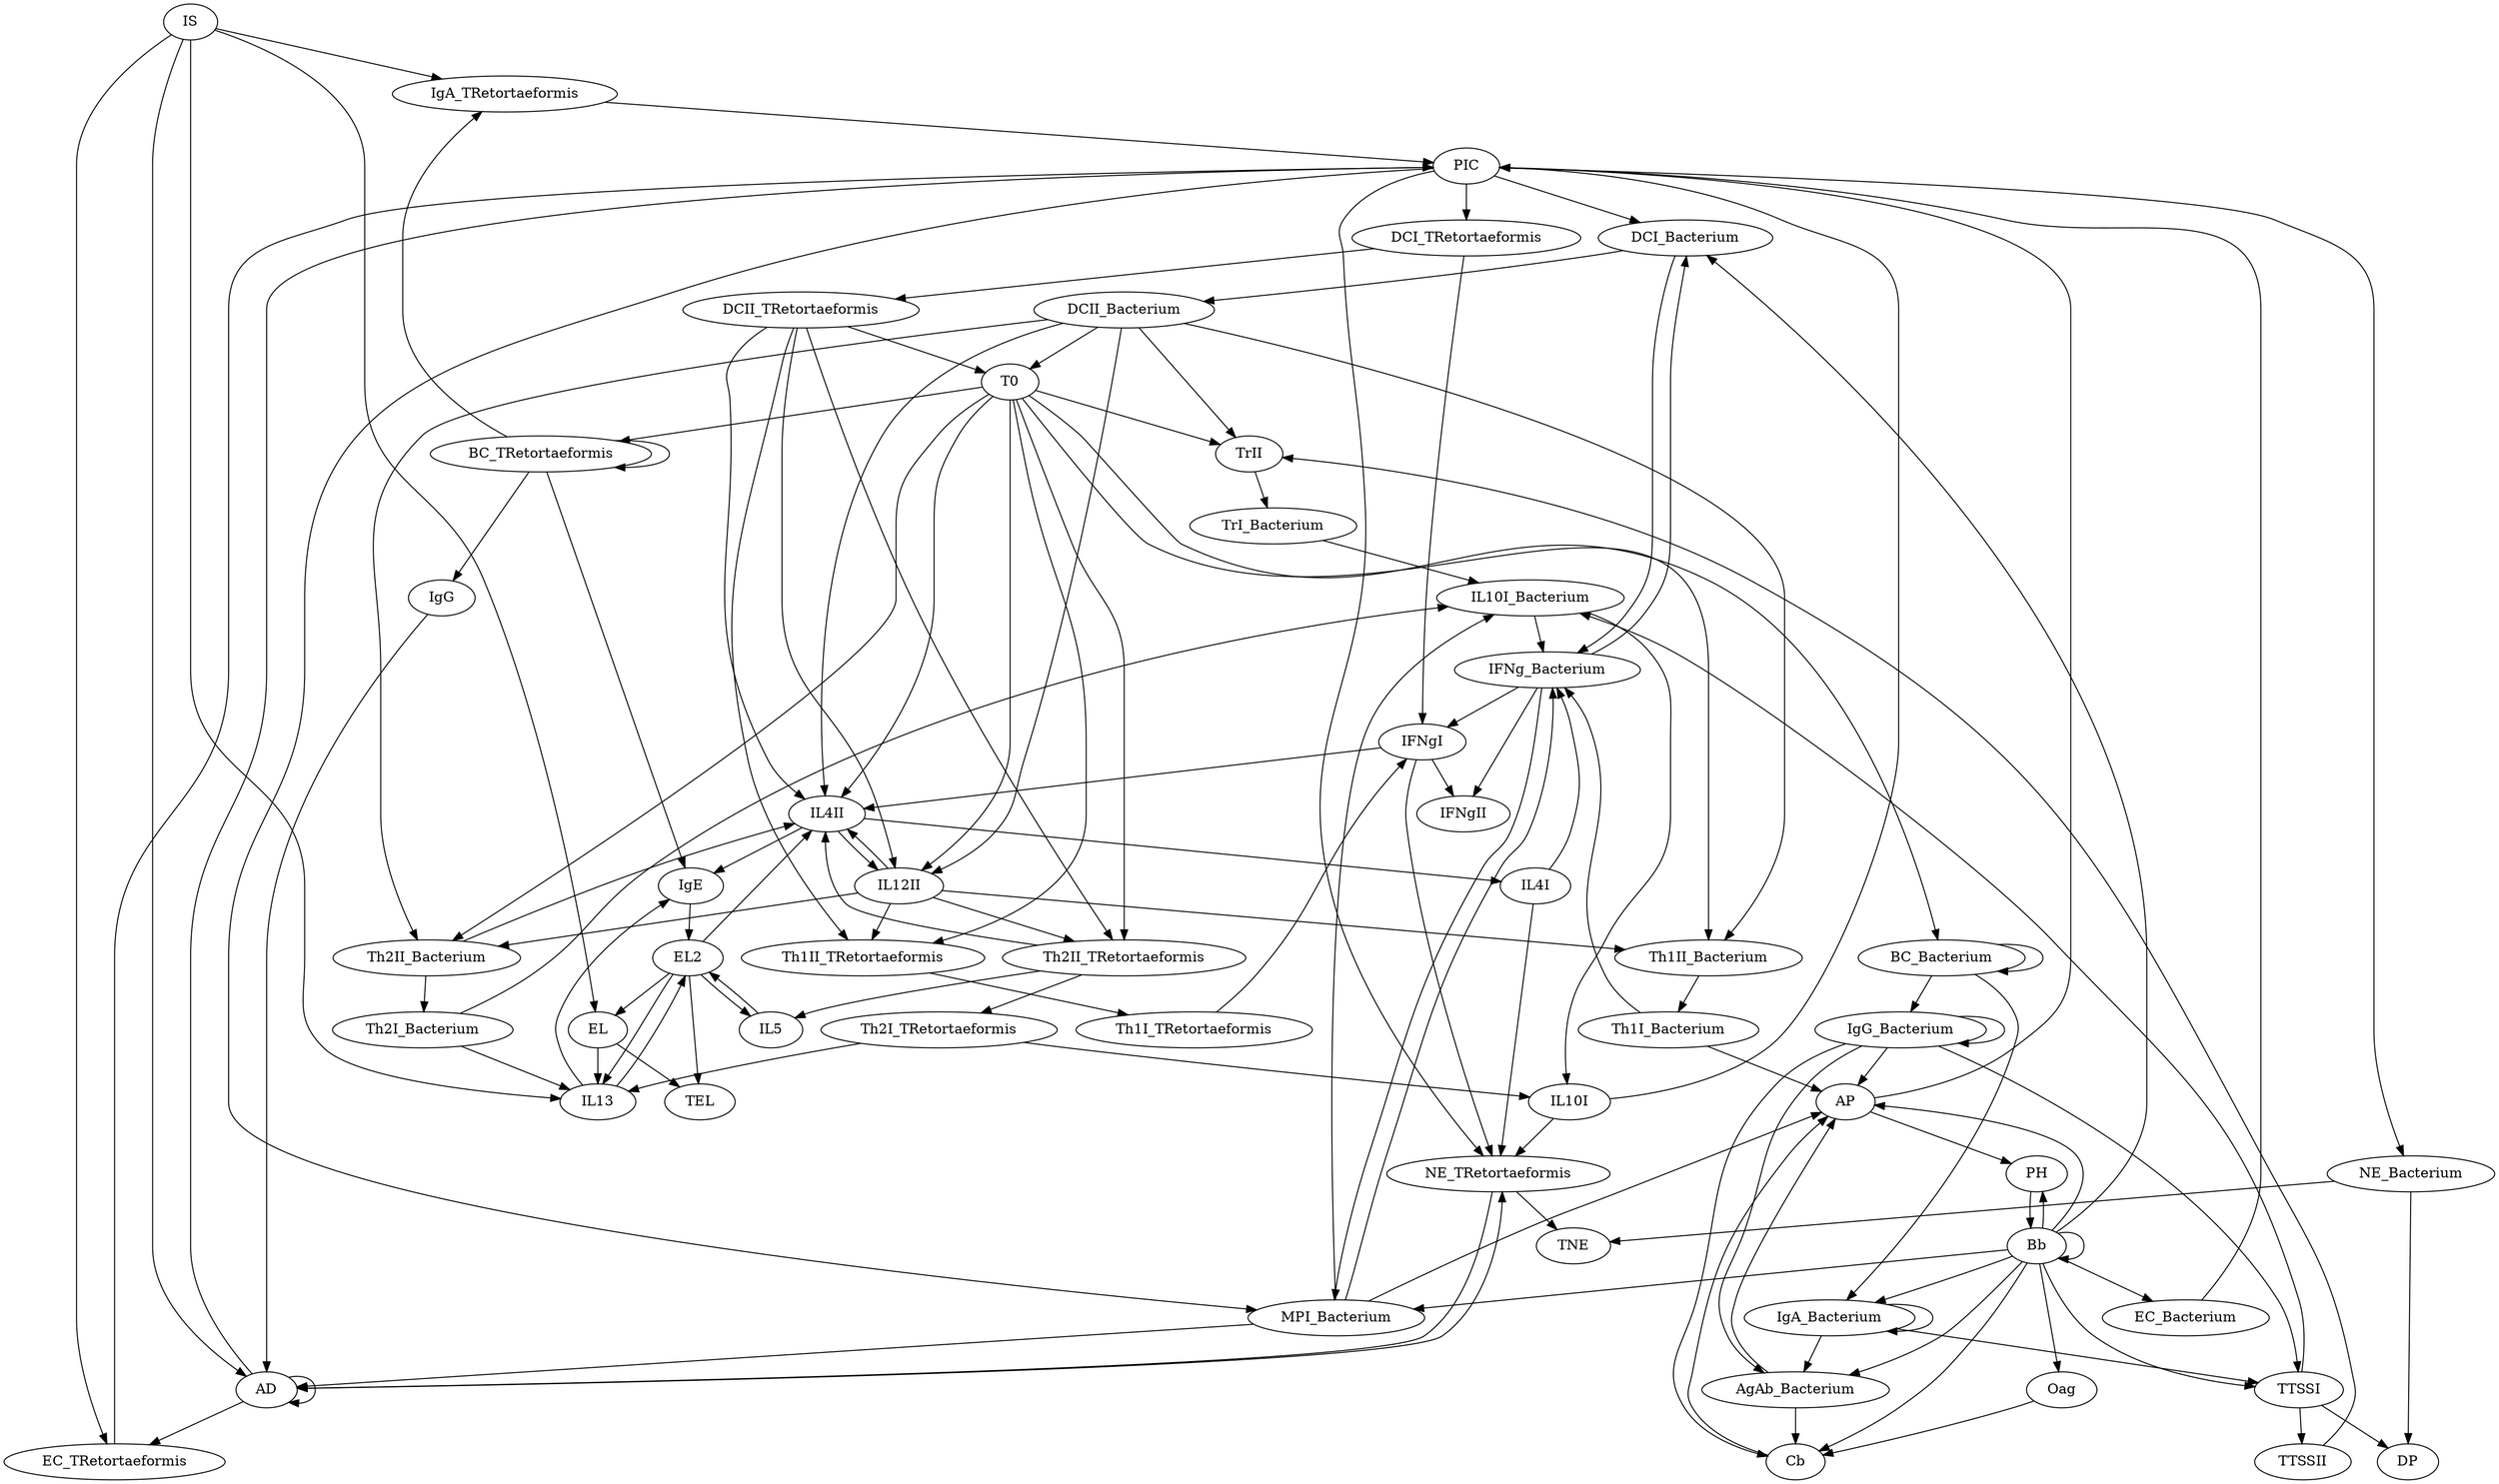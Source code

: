 digraph  {
" IgA_TRetortaeformis " [equation="  ( IS && (  (  ( BC_TRetortaeformis )  )  ) ) "];
" Bb " [equation="  (  ( Bb  ) && ! ( PH  )  ) "];
" DCI_Bacterium " [equation="  ( IFNg_Bacterium && (  (  ( Bb )  )  ) )  || ( PIC && (  (  ( Bb )  )  ) ) "];
" IL10I_Bacterium " [equation="  ( TrI_Bacterium )  || ( MPI_Bacterium )  || ( Th2I_Bacterium && (  (  ( TTSSI )  )  ) ) "];
" IL4I " [equation="  ( IL4II ) "];
" TrI_Bacterium " [equation="  ( TrII ) "];
" DCII_TRetortaeformis " [equation="  ( DCI_TRetortaeformis ) "];
" IFNgII " [equation="  ( IFNg_Bacterium )  || ( IFNgI ) "];
" DCII_Bacterium " [equation="  ( DCI_Bacterium ) "];
" TrII " [equation="  ( DCII_Bacterium && (  (  ( TTSSII )  )  && (  ( T0 )  )  ) ) "];
" AgAb_Bacterium " [equation="  ( IgA_Bacterium && (  (  ( Bb )  )  ) )  || ( IgG_Bacterium && (  (  ( Bb )  )  ) ) "];
" IL10I " [equation="  ( IL10I_Bacterium )  || ( Th2I_TRetortaeformis ) "];
" DCI_TRetortaeformis " [equation="  ( PIC ) "];
" Th1I_Bacterium " [equation="  ( Th1II_Bacterium ) "];
" EC_Bacterium " [equation="  ( Bb ) "];
" BC_TRetortaeformis " [equation="  ( BC_TRetortaeformis )  || ( T0 ) "];
" AP " [equation="  ( AgAb_Bacterium && (  (  ( Th1I_Bacterium && MPI_Bacterium )  )  && (  ( Bb )  )  ) )  || ( IgG_Bacterium && (  (  ( Bb )  )  && (  ( Cb )  )  && (  ( Th1I_Bacterium && MPI_Bacterium )  )  ) ) "];
" IFNg_Bacterium " [equation="  ( DCI_Bacterium )  || ( MPI_Bacterium )  || (  (  ( Th1I_Bacterium  ) && ! ( IL10I_Bacterium  )  ) && ! ( IL4I  )  ) "];
" Th2II_TRetortaeformis " [equation="  (  ( DCII_TRetortaeformis && (  (  ( T0 )  )  )  ) && ! ( IL12II  )  ) "];
" NE_Bacterium " [equation="  ( PIC ) "];
" DP " [equation="  ( NE_Bacterium && (  (  ( TTSSI )  )  ) ) "];
" IL4II " [equation="  ( EL2 )  || (  (  ( Th2II_Bacterium  ) && ! ( IFNgI  )  ) && ! ( IL12II  )  )  || (  (  ( Th2II_TRetortaeformis  ) && ! ( IFNgI  )  ) && ! ( IL12II  )  )  || (  (  ( DCII_Bacterium && (  (  ( T0 )  )  )  ) && ! ( IFNgI  )  ) && ! ( IL12II  )  )  || (  (  ( DCII_TRetortaeformis && (  (  ( T0 )  )  )  ) && ! ( IFNgI  )  ) && ! ( IL12II  )  ) "];
" Th1I_TRetortaeformis " [equation="  ( Th1II_TRetortaeformis ) "];
" Cb " [equation="  ( AgAb_Bacterium && (  (  ( IgG_Bacterium )  )  ) )  || (  ( Bb  ) && ! ( Oag  )  ) "];
" IgE " [equation="  ( IL13 && (  (  ( BC_TRetortaeformis )  )  ) )  || ( IL4II && (  (  ( BC_TRetortaeformis )  )  ) ) "];
" IL12II " [equation="  (  ( DCII_Bacterium && (  (  ( T0 )  )  )  ) && ! ( IL4II  )  )  || (  ( DCII_TRetortaeformis && (  (  ( T0 )  )  )  ) && ! ( IL4II  )  ) "];
" BC_Bacterium " [equation="  ( T0 )  || ( BC_Bacterium ) "];
" EC_TRetortaeformis " [equation="  ( IS )  || ( AD ) "];
" IL13 " [equation="  ( Th2I_Bacterium )  || ( Th2I_TRetortaeformis )  || ( EL2 )  || ( EL && (  (  ( IS )  )  ) ) "];
" EL2 " [equation="  ( IgE && (  (  ( IL5 )  )  ) )  || ( IL13 && (  (  ( IL5 )  )  ) ) "];
" TNE " [equation="  ( NE_TRetortaeformis )  || ( NE_Bacterium ) "];
" IgG " [equation="  ( BC_TRetortaeformis ) "];
" T0 " [equation="  ( DCII_Bacterium )  || ( DCII_TRetortaeformis ) "];
" TTSSI " [equation="  (  (  ( Bb  ) && ! ( IgG_Bacterium  )  ) && ! ( IgA_Bacterium  )  ) "];
" Th1II_TRetortaeformis " [equation="  ( DCII_TRetortaeformis && (  (  ( IL12II )  )  && (  ( DCII_TRetortaeformis )  )  && (  ( T0 )  )  ) ) "];
" MPI_Bacterium " [equation="  ( IFNg_Bacterium && (  (  ( Bb )  )  ) )  || ( PIC && (  (  ( Bb )  )  ) ) "];
" IL5 " [equation="  ( EL2 )  || ( Th2II_TRetortaeformis ) "];
" Oag " [equation="  ( Bb ) "];
" Th1II_Bacterium " [equation="  ( DCII_Bacterium && (  (  ( IL12II && T0 )  )  ) ) "];
" IFNgI " [equation="  ( IFNg_Bacterium )  || ( Th1I_TRetortaeformis )  || ( DCI_TRetortaeformis ) "];
" IgG_Bacterium " [equation="  ( BC_Bacterium )  || ( IgG_Bacterium ) "];
" NE_TRetortaeformis " [equation="  (  (  ( IFNgI  ) && ! ( IL4I  )  ) && ! ( IL10I  )  )  || ( PIC && (  (  ( AD )  )  ) ) "];
" Th2II_Bacterium " [equation="  (  ( DCII_Bacterium && (  (  ( T0 )  )  )  ) && ! ( IL12II  )  ) "];
" IgA_Bacterium " [equation="  ( BC_Bacterium && (  (  ( Bb )  )  ) )  || ( IgA_Bacterium && (  (  ( Bb )  )  ) ) "];
" PH " [equation="  ( AP && (  (  ( Bb )  )  ) ) "];
" TTSSII " [equation="  ( TTSSI ) "];
" PIC " [equation="  (  (  ( EC_TRetortaeformis  ) && ! ( IL10I  )  ) && ! ( IgA_TRetortaeformis  )  )  || (  (  ( EC_Bacterium  ) && ! ( IL10I  )  ) && ! ( IgA_TRetortaeformis  )  )  || (  (  ( AD  ) && ! ( IL10I  )  ) && ! ( IgA_TRetortaeformis  )  )  || (  (  ( AP  ) && ! ( IL10I  )  ) && ! ( IgA_TRetortaeformis  )  ) "];
" TEL " [equation="  ( EL2 )  || ( EL ) "];
" Th2I_Bacterium " [equation="  ( Th2II_Bacterium ) "];
" AD " [equation="  (  (  ( IgG && (  (  ( AD || IS )  )  )  ) && ! ( MPI_Bacterium  )  ) && ! ( NE_TRetortaeformis  )  ) "];
" EL " [equation="  (  ( IS  ) && ! ( EL2  )  ) "];
" Th2I_TRetortaeformis " [equation="  ( Th2II_TRetortaeformis ) "];
" IS ";
" IgA_TRetortaeformis " -> " PIC ";
" Bb " -> " Bb ";
" Bb " -> " DCI_Bacterium ";
" Bb " -> " AgAb_Bacterium ";
" Bb " -> " EC_Bacterium ";
" Bb " -> " AP ";
" Bb " -> " Cb ";
" Bb " -> " TTSSI ";
" Bb " -> " MPI_Bacterium ";
" Bb " -> " Oag ";
" Bb " -> " IgA_Bacterium ";
" Bb " -> " PH ";
" DCI_Bacterium " -> " DCII_Bacterium ";
" DCI_Bacterium " -> " IFNg_Bacterium ";
" IL10I_Bacterium " -> " IL10I ";
" IL10I_Bacterium " -> " IFNg_Bacterium ";
" IL4I " -> " IFNg_Bacterium ";
" IL4I " -> " NE_TRetortaeformis ";
" TrI_Bacterium " -> " IL10I_Bacterium ";
" DCII_TRetortaeformis " -> " Th2II_TRetortaeformis ";
" DCII_TRetortaeformis " -> " IL4II ";
" DCII_TRetortaeformis " -> " IL12II ";
" DCII_TRetortaeformis " -> " T0 ";
" DCII_TRetortaeformis " -> " Th1II_TRetortaeformis ";
" DCII_Bacterium " -> " TrII ";
" DCII_Bacterium " -> " IL4II ";
" DCII_Bacterium " -> " IL12II ";
" DCII_Bacterium " -> " T0 ";
" DCII_Bacterium " -> " Th1II_Bacterium ";
" DCII_Bacterium " -> " Th2II_Bacterium ";
" TrII " -> " TrI_Bacterium ";
" AgAb_Bacterium " -> " AP ";
" AgAb_Bacterium " -> " Cb ";
" IL10I " -> " NE_TRetortaeformis ";
" IL10I " -> " PIC ";
" DCI_TRetortaeformis " -> " DCII_TRetortaeformis ";
" DCI_TRetortaeformis " -> " IFNgI ";
" Th1I_Bacterium " -> " AP ";
" Th1I_Bacterium " -> " IFNg_Bacterium ";
" EC_Bacterium " -> " PIC ";
" BC_TRetortaeformis " -> " IgA_TRetortaeformis ";
" BC_TRetortaeformis " -> " BC_TRetortaeformis ";
" BC_TRetortaeformis " -> " IgE ";
" BC_TRetortaeformis " -> " IgG ";
" AP " -> " PH ";
" AP " -> " PIC ";
" IFNg_Bacterium " -> " DCI_Bacterium ";
" IFNg_Bacterium " -> " IFNgII ";
" IFNg_Bacterium " -> " MPI_Bacterium ";
" IFNg_Bacterium " -> " IFNgI ";
" Th2II_TRetortaeformis " -> " IL4II ";
" Th2II_TRetortaeformis " -> " IL5 ";
" Th2II_TRetortaeformis " -> " Th2I_TRetortaeformis ";
" NE_Bacterium " -> " DP ";
" NE_Bacterium " -> " TNE ";
" IL4II " -> " IL4I ";
" IL4II " -> " IgE ";
" IL4II " -> " IL12II ";
" Th1I_TRetortaeformis " -> " IFNgI ";
" Cb " -> " AP ";
" IgE " -> " EL2 ";
" IL12II " -> " Th2II_TRetortaeformis ";
" IL12II " -> " IL4II ";
" IL12II " -> " Th1II_TRetortaeformis ";
" IL12II " -> " Th1II_Bacterium ";
" IL12II " -> " Th2II_Bacterium ";
" BC_Bacterium " -> " BC_Bacterium ";
" BC_Bacterium " -> " IgG_Bacterium ";
" BC_Bacterium " -> " IgA_Bacterium ";
" EC_TRetortaeformis " -> " PIC ";
" IL13 " -> " IgE ";
" IL13 " -> " EL2 ";
" EL2 " -> " IL4II ";
" EL2 " -> " IL13 ";
" EL2 " -> " IL5 ";
" EL2 " -> " TEL ";
" EL2 " -> " EL ";
" IgG " -> " AD ";
" T0 " -> " TrII ";
" T0 " -> " BC_TRetortaeformis ";
" T0 " -> " Th2II_TRetortaeformis ";
" T0 " -> " IL4II ";
" T0 " -> " IL12II ";
" T0 " -> " BC_Bacterium ";
" T0 " -> " Th1II_TRetortaeformis ";
" T0 " -> " Th1II_Bacterium ";
" T0 " -> " Th2II_Bacterium ";
" TTSSI " -> " IL10I_Bacterium ";
" TTSSI " -> " DP ";
" TTSSI " -> " TTSSII ";
" Th1II_TRetortaeformis " -> " Th1I_TRetortaeformis ";
" MPI_Bacterium " -> " IL10I_Bacterium ";
" MPI_Bacterium " -> " AP ";
" MPI_Bacterium " -> " IFNg_Bacterium ";
" MPI_Bacterium " -> " AD ";
" IL5 " -> " EL2 ";
" Oag " -> " Cb ";
" Th1II_Bacterium " -> " Th1I_Bacterium ";
" IFNgI " -> " IFNgII ";
" IFNgI " -> " IL4II ";
" IFNgI " -> " NE_TRetortaeformis ";
" IgG_Bacterium " -> " AgAb_Bacterium ";
" IgG_Bacterium " -> " AP ";
" IgG_Bacterium " -> " Cb ";
" IgG_Bacterium " -> " TTSSI ";
" IgG_Bacterium " -> " IgG_Bacterium ";
" NE_TRetortaeformis " -> " TNE ";
" NE_TRetortaeformis " -> " AD ";
" Th2II_Bacterium " -> " IL4II ";
" Th2II_Bacterium " -> " Th2I_Bacterium ";
" IgA_Bacterium " -> " AgAb_Bacterium ";
" IgA_Bacterium " -> " TTSSI ";
" IgA_Bacterium " -> " IgA_Bacterium ";
" PH " -> " Bb ";
" TTSSII " -> " TrII ";
" PIC " -> " DCI_Bacterium ";
" PIC " -> " DCI_TRetortaeformis ";
" PIC " -> " NE_Bacterium ";
" PIC " -> " MPI_Bacterium ";
" PIC " -> " NE_TRetortaeformis ";
" Th2I_Bacterium " -> " IL10I_Bacterium ";
" Th2I_Bacterium " -> " IL13 ";
" AD " -> " EC_TRetortaeformis ";
" AD " -> " NE_TRetortaeformis ";
" AD " -> " PIC ";
" AD " -> " AD ";
" EL " -> " IL13 ";
" EL " -> " TEL ";
" Th2I_TRetortaeformis " -> " IL10I ";
" Th2I_TRetortaeformis " -> " IL13 ";
" IS " -> " IgA_TRetortaeformis ";
" IS " -> " EC_TRetortaeformis ";
" IS " -> " IL13 ";
" IS " -> " AD ";
" IS " -> " EL ";
}
